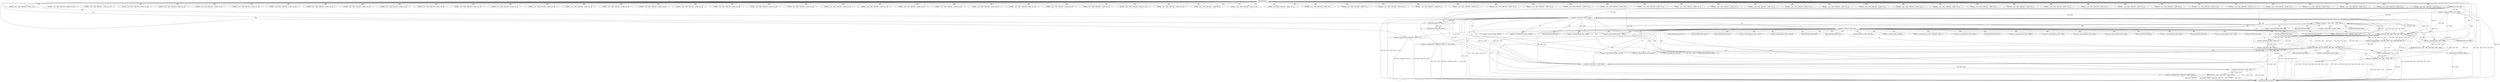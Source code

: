 digraph "FUN1" {  
"8" [label = <(METHOD,FUN1)<SUB>1</SUB>> ]
"248" [label = <(METHOD_RETURN,const char*)<SUB>1</SUB>> ]
"9" [label = <(PARAM,struct VAR1 *VAR2)<SUB>1</SUB>> ]
"13" [label = <(&lt;operator&gt;.assignment,*VAR4 = VAR2-&gt;VAR5)<SUB>4</SUB>> ]
"242" [label = <(RETURN,return VAR2-&gt;VAR5 = VAR4;,return VAR2-&gt;VAR5 = VAR4;)<SUB>53</SUB>> ]
"234" [label = <(&lt;operator&gt;.notEquals,++VAR2-&gt;VAR5 != VAR2-&gt;VAR11)<SUB>47</SUB>> ]
"243" [label = <(&lt;operator&gt;.assignment,VAR2-&gt;VAR5 = VAR4)<SUB>53</SUB>> ]
"235" [label = <(&lt;operator&gt;.preIncrement,++VAR2-&gt;VAR5)<SUB>47</SUB>> ]
"27" [label = <(LITERAL,'',{
		case '':
			
			VAR2-&gt;VAR6.VAR7 = &amp;VAR2-&gt;VA...)<SUB>8</SUB>> ]
"28" [label = <(&lt;operator&gt;.assignment,VAR2-&gt;VAR6.VAR7 = &amp;VAR2-&gt;VAR8[0])<SUB>10</SUB>> ]
"40" [label = <(&lt;operator&gt;.assignment,VAR2-&gt;VAR8[VAR2-&gt;VAR9++] = 0)<SUB>11</SUB>> ]
"50" [label = <(RETURN,return ++VAR2-&gt;VAR5;,return ++VAR2-&gt;VAR5;)<SUB>12</SUB>> ]
"56" [label = <(LITERAL,'',{
		case '':
			
			VAR2-&gt;VAR6.VAR7 = &amp;VAR2-&gt;VA...)<SUB>14</SUB>> ]
"58" [label = <(LITERAL,'',{
		case '':
			
			VAR2-&gt;VAR6.VAR7 = &amp;VAR2-&gt;VA...)<SUB>14</SUB>> ]
"60" [label = <(LITERAL,'',{
		case '':
			
			VAR2-&gt;VAR6.VAR7 = &amp;VAR2-&gt;VA...)<SUB>14</SUB>> ]
"62" [label = <(LITERAL,'',{
		case '':
			
			VAR2-&gt;VAR6.VAR7 = &amp;VAR2-&gt;VA...)<SUB>14</SUB>> ]
"64" [label = <(LITERAL,'',{
		case '':
			
			VAR2-&gt;VAR6.VAR7 = &amp;VAR2-&gt;VA...)<SUB>14</SUB>> ]
"66" [label = <(LITERAL,'',{
		case '':
			
			VAR2-&gt;VAR6.VAR7 = &amp;VAR2-&gt;VA...)<SUB>14</SUB>> ]
"68" [label = <(LITERAL,'',{
		case '':
			
			VAR2-&gt;VAR6.VAR7 = &amp;VAR2-&gt;VA...)<SUB>14</SUB>> ]
"70" [label = <(LITERAL,'',{
		case '':
			
			VAR2-&gt;VAR6.VAR7 = &amp;VAR2-&gt;VA...)<SUB>15</SUB>> ]
"72" [label = <(LITERAL,'',{
		case '':
			
			VAR2-&gt;VAR6.VAR7 = &amp;VAR2-&gt;VA...)<SUB>15</SUB>> ]
"74" [label = <(LITERAL,'',{
		case '':
			
			VAR2-&gt;VAR6.VAR7 = &amp;VAR2-&gt;VA...)<SUB>15</SUB>> ]
"76" [label = <(LITERAL,'',{
		case '':
			
			VAR2-&gt;VAR6.VAR7 = &amp;VAR2-&gt;VA...)<SUB>16</SUB>> ]
"78" [label = <(LITERAL,'',{
		case '':
			
			VAR2-&gt;VAR6.VAR7 = &amp;VAR2-&gt;VA...)<SUB>16</SUB>> ]
"80" [label = <(LITERAL,'',{
		case '':
			
			VAR2-&gt;VAR6.VAR7 = &amp;VAR2-&gt;VA...)<SUB>16</SUB>> ]
"91" [label = <(LITERAL,'',{
		case '':
			
			VAR2-&gt;VAR6.VAR7 = &amp;VAR2-&gt;VA...)<SUB>24</SUB>> ]
"93" [label = <(LITERAL,'',{
		case '':
			
			VAR2-&gt;VAR6.VAR7 = &amp;VAR2-&gt;VA...)<SUB>24</SUB>> ]
"95" [label = <(LITERAL,'',{
		case '':
			
			VAR2-&gt;VAR6.VAR7 = &amp;VAR2-&gt;VA...)<SUB>24</SUB>> ]
"97" [label = <(LITERAL,'',{
		case '':
			
			VAR2-&gt;VAR6.VAR7 = &amp;VAR2-&gt;VA...)<SUB>24</SUB>> ]
"99" [label = <(LITERAL,'',{
		case '':
			
			VAR2-&gt;VAR6.VAR7 = &amp;VAR2-&gt;VA...)<SUB>24</SUB>> ]
"101" [label = <(LITERAL,'',{
		case '':
			
			VAR2-&gt;VAR6.VAR7 = &amp;VAR2-&gt;VA...)<SUB>24</SUB>> ]
"103" [label = <(LITERAL,'',{
		case '':
			
			VAR2-&gt;VAR6.VAR7 = &amp;VAR2-&gt;VA...)<SUB>24</SUB>> ]
"105" [label = <(LITERAL,'',{
		case '':
			
			VAR2-&gt;VAR6.VAR7 = &amp;VAR2-&gt;VA...)<SUB>25</SUB>> ]
"107" [label = <(LITERAL,'',{
		case '':
			
			VAR2-&gt;VAR6.VAR7 = &amp;VAR2-&gt;VA...)<SUB>25</SUB>> ]
"109" [label = <(LITERAL,'',{
		case '':
			
			VAR2-&gt;VAR6.VAR7 = &amp;VAR2-&gt;VA...)<SUB>25</SUB>> ]
"111" [label = <(LITERAL,'',{
		case '':
			
			VAR2-&gt;VAR6.VAR7 = &amp;VAR2-&gt;VA...)<SUB>25</SUB>> ]
"113" [label = <(LITERAL,'',{
		case '':
			
			VAR2-&gt;VAR6.VAR7 = &amp;VAR2-&gt;VA...)<SUB>25</SUB>> ]
"115" [label = <(LITERAL,'',{
		case '':
			
			VAR2-&gt;VAR6.VAR7 = &amp;VAR2-&gt;VA...)<SUB>25</SUB>> ]
"117" [label = <(LITERAL,'',{
		case '':
			
			VAR2-&gt;VAR6.VAR7 = &amp;VAR2-&gt;VA...)<SUB>25</SUB>> ]
"119" [label = <(LITERAL,'',{
		case '':
			
			VAR2-&gt;VAR6.VAR7 = &amp;VAR2-&gt;VA...)<SUB>26</SUB>> ]
"121" [label = <(LITERAL,'',{
		case '':
			
			VAR2-&gt;VAR6.VAR7 = &amp;VAR2-&gt;VA...)<SUB>26</SUB>> ]
"123" [label = <(LITERAL,'',{
		case '':
			
			VAR2-&gt;VAR6.VAR7 = &amp;VAR2-&gt;VA...)<SUB>26</SUB>> ]
"125" [label = <(LITERAL,'',{
		case '':
			
			VAR2-&gt;VAR6.VAR7 = &amp;VAR2-&gt;VA...)<SUB>26</SUB>> ]
"127" [label = <(LITERAL,'',{
		case '':
			
			VAR2-&gt;VAR6.VAR7 = &amp;VAR2-&gt;VA...)<SUB>26</SUB>> ]
"129" [label = <(LITERAL,'',{
		case '':
			
			VAR2-&gt;VAR6.VAR7 = &amp;VAR2-&gt;VA...)<SUB>26</SUB>> ]
"131" [label = <(LITERAL,'',{
		case '':
			
			VAR2-&gt;VAR6.VAR7 = &amp;VAR2-&gt;VA...)<SUB>26</SUB>> ]
"133" [label = <(LITERAL,'',{
		case '':
			
			VAR2-&gt;VAR6.VAR7 = &amp;VAR2-&gt;VA...)<SUB>27</SUB>> ]
"135" [label = <(LITERAL,'',{
		case '':
			
			VAR2-&gt;VAR6.VAR7 = &amp;VAR2-&gt;VA...)<SUB>27</SUB>> ]
"137" [label = <(LITERAL,'',{
		case '':
			
			VAR2-&gt;VAR6.VAR7 = &amp;VAR2-&gt;VA...)<SUB>27</SUB>> ]
"139" [label = <(LITERAL,'',{
		case '':
			
			VAR2-&gt;VAR6.VAR7 = &amp;VAR2-&gt;VA...)<SUB>27</SUB>> ]
"141" [label = <(LITERAL,'',{
		case '':
			
			VAR2-&gt;VAR6.VAR7 = &amp;VAR2-&gt;VA...)<SUB>27</SUB>> ]
"143" [label = <(LITERAL,'',{
		case '':
			
			VAR2-&gt;VAR6.VAR7 = &amp;VAR2-&gt;VA...)<SUB>28</SUB>> ]
"145" [label = <(LITERAL,'',{
		case '':
			
			VAR2-&gt;VAR6.VAR7 = &amp;VAR2-&gt;VA...)<SUB>28</SUB>> ]
"147" [label = <(LITERAL,'',{
		case '':
			
			VAR2-&gt;VAR6.VAR7 = &amp;VAR2-&gt;VA...)<SUB>28</SUB>> ]
"149" [label = <(LITERAL,'',{
		case '':
			
			VAR2-&gt;VAR6.VAR7 = &amp;VAR2-&gt;VA...)<SUB>28</SUB>> ]
"151" [label = <(LITERAL,'',{
		case '':
			
			VAR2-&gt;VAR6.VAR7 = &amp;VAR2-&gt;VA...)<SUB>28</SUB>> ]
"153" [label = <(LITERAL,'',{
		case '':
			
			VAR2-&gt;VAR6.VAR7 = &amp;VAR2-&gt;VA...)<SUB>28</SUB>> ]
"155" [label = <(LITERAL,'',{
		case '':
			
			VAR2-&gt;VAR6.VAR7 = &amp;VAR2-&gt;VA...)<SUB>28</SUB>> ]
"157" [label = <(LITERAL,'',{
		case '':
			
			VAR2-&gt;VAR6.VAR7 = &amp;VAR2-&gt;VA...)<SUB>29</SUB>> ]
"159" [label = <(LITERAL,'',{
		case '':
			
			VAR2-&gt;VAR6.VAR7 = &amp;VAR2-&gt;VA...)<SUB>29</SUB>> ]
"161" [label = <(LITERAL,'',{
		case '':
			
			VAR2-&gt;VAR6.VAR7 = &amp;VAR2-&gt;VA...)<SUB>29</SUB>> ]
"163" [label = <(LITERAL,'',{
		case '':
			
			VAR2-&gt;VAR6.VAR7 = &amp;VAR2-&gt;VA...)<SUB>29</SUB>> ]
"165" [label = <(LITERAL,'',{
		case '':
			
			VAR2-&gt;VAR6.VAR7 = &amp;VAR2-&gt;VA...)<SUB>29</SUB>> ]
"167" [label = <(LITERAL,'',{
		case '':
			
			VAR2-&gt;VAR6.VAR7 = &amp;VAR2-&gt;VA...)<SUB>29</SUB>> ]
"169" [label = <(LITERAL,'',{
		case '':
			
			VAR2-&gt;VAR6.VAR7 = &amp;VAR2-&gt;VA...)<SUB>29</SUB>> ]
"171" [label = <(LITERAL,'',{
		case '':
			
			VAR2-&gt;VAR6.VAR7 = &amp;VAR2-&gt;VA...)<SUB>30</SUB>> ]
"173" [label = <(LITERAL,'',{
		case '':
			
			VAR2-&gt;VAR6.VAR7 = &amp;VAR2-&gt;VA...)<SUB>30</SUB>> ]
"175" [label = <(LITERAL,'',{
		case '':
			
			VAR2-&gt;VAR6.VAR7 = &amp;VAR2-&gt;VA...)<SUB>30</SUB>> ]
"177" [label = <(LITERAL,'',{
		case '':
			
			VAR2-&gt;VAR6.VAR7 = &amp;VAR2-&gt;VA...)<SUB>30</SUB>> ]
"179" [label = <(LITERAL,'',{
		case '':
			
			VAR2-&gt;VAR6.VAR7 = &amp;VAR2-&gt;VA...)<SUB>30</SUB>> ]
"181" [label = <(LITERAL,'',{
		case '':
			
			VAR2-&gt;VAR6.VAR7 = &amp;VAR2-&gt;VA...)<SUB>30</SUB>> ]
"183" [label = <(LITERAL,'',{
		case '':
			
			VAR2-&gt;VAR6.VAR7 = &amp;VAR2-&gt;VA...)<SUB>30</SUB>> ]
"185" [label = <(LITERAL,'',{
		case '':
			
			VAR2-&gt;VAR6.VAR7 = &amp;VAR2-&gt;VA...)<SUB>31</SUB>> ]
"187" [label = <(LITERAL,'',{
		case '':
			
			VAR2-&gt;VAR6.VAR7 = &amp;VAR2-&gt;VA...)<SUB>31</SUB>> ]
"189" [label = <(LITERAL,'',{
		case '':
			
			VAR2-&gt;VAR6.VAR7 = &amp;VAR2-&gt;VA...)<SUB>31</SUB>> ]
"191" [label = <(LITERAL,'',{
		case '':
			
			VAR2-&gt;VAR6.VAR7 = &amp;VAR2-&gt;VA...)<SUB>31</SUB>> ]
"193" [label = <(LITERAL,'',{
		case '':
			
			VAR2-&gt;VAR6.VAR7 = &amp;VAR2-&gt;VA...)<SUB>31</SUB>> ]
"194" [label = <(&lt;operator&gt;.assignment,VAR2-&gt;VAR8[VAR2-&gt;VAR9++] = *VAR2-&gt;VAR5)<SUB>33</SUB>> ]
"227" [label = <(&lt;operator&gt;.assignmentPlus,VAR2-&gt;VAR5 += VAR3 - 1)<SUB>45</SUB>> ]
"51" [label = <(&lt;operator&gt;.preIncrement,++VAR2-&gt;VAR5)<SUB>12</SUB>> ]
"82" [label = <(&lt;operator&gt;.equals,VAR2-&gt;VAR5 == VAR4)<SUB>17</SUB>> ]
"210" [label = <(&lt;operator&gt;.logicalNot,!(VAR3 = FUN2(VAR2, VAR10, VAR2-&gt;VAR5, VAR2-&gt;VA...)<SUB>37</SUB>> ]
"88" [label = <(RETURN,return VAR4;,return VAR4;)<SUB>19</SUB>> ]
"225" [label = <(RETURN,return VAR4;,return VAR4;)<SUB>41</SUB>> ]
"231" [label = <(&lt;operator&gt;.subtraction,VAR3 - 1)<SUB>45</SUB>> ]
"45" [label = <(&lt;operator&gt;.postIncrement,VAR2-&gt;VAR9++)<SUB>11</SUB>> ]
"89" [label = <(IDENTIFIER,VAR4,return VAR4;)<SUB>19</SUB>> ]
"199" [label = <(&lt;operator&gt;.postIncrement,VAR2-&gt;VAR9++)<SUB>33</SUB>> ]
"211" [label = <(&lt;operator&gt;.assignment,VAR3 = FUN2(VAR2, VAR10, VAR2-&gt;VAR5, VAR2-&gt;VAR1...)<SUB>37</SUB>> ]
"226" [label = <(IDENTIFIER,VAR4,return VAR4;)<SUB>41</SUB>> ]
"213" [label = <(FUN2,FUN2(VAR2, VAR10, VAR2-&gt;VAR5, VAR2-&gt;VAR11, VAR4...)<SUB>37</SUB>> ]
"239" [label = <(&lt;operator&gt;.indirectFieldAccess,VAR2-&gt;VAR11)<SUB>47</SUB>> ]
"244" [label = <(&lt;operator&gt;.indirectFieldAccess,VAR2-&gt;VAR5)<SUB>53</SUB>> ]
"21" [label = <(&lt;operator&gt;.indirection,*VAR2-&gt;VAR5)<SUB>7</SUB>> ]
"236" [label = <(&lt;operator&gt;.indirectFieldAccess,VAR2-&gt;VAR5)<SUB>47</SUB>> ]
"241" [label = <(FIELD_IDENTIFIER,VAR11,VAR11)<SUB>47</SUB>> ]
"246" [label = <(FIELD_IDENTIFIER,VAR5,VAR5)<SUB>53</SUB>> ]
"22" [label = <(&lt;operator&gt;.indirectFieldAccess,VAR2-&gt;VAR5)<SUB>7</SUB>> ]
"238" [label = <(FIELD_IDENTIFIER,VAR5,VAR5)<SUB>47</SUB>> ]
"24" [label = <(FIELD_IDENTIFIER,VAR5,VAR5)<SUB>7</SUB>> ]
"29" [label = <(&lt;operator&gt;.fieldAccess,VAR2-&gt;VAR6.VAR7)<SUB>10</SUB>> ]
"34" [label = <(&lt;operator&gt;.addressOf,&amp;VAR2-&gt;VAR8[0])<SUB>10</SUB>> ]
"41" [label = <(&lt;operator&gt;.indirectIndexAccess,VAR2-&gt;VAR8[VAR2-&gt;VAR9++])<SUB>11</SUB>> ]
"195" [label = <(&lt;operator&gt;.indirectIndexAccess,VAR2-&gt;VAR8[VAR2-&gt;VAR9++])<SUB>33</SUB>> ]
"203" [label = <(&lt;operator&gt;.indirection,*VAR2-&gt;VAR5)<SUB>33</SUB>> ]
"228" [label = <(&lt;operator&gt;.indirectFieldAccess,VAR2-&gt;VAR5)<SUB>45</SUB>> ]
"30" [label = <(&lt;operator&gt;.indirectFieldAccess,VAR2-&gt;VAR6)<SUB>10</SUB>> ]
"33" [label = <(FIELD_IDENTIFIER,VAR7,VAR7)<SUB>10</SUB>> ]
"35" [label = <(&lt;operator&gt;.indirectIndexAccess,VAR2-&gt;VAR8[0])<SUB>10</SUB>> ]
"42" [label = <(&lt;operator&gt;.indirectFieldAccess,VAR2-&gt;VAR8)<SUB>11</SUB>> ]
"52" [label = <(&lt;operator&gt;.indirectFieldAccess,VAR2-&gt;VAR5)<SUB>12</SUB>> ]
"83" [label = <(&lt;operator&gt;.indirectFieldAccess,VAR2-&gt;VAR5)<SUB>17</SUB>> ]
"196" [label = <(&lt;operator&gt;.indirectFieldAccess,VAR2-&gt;VAR8)<SUB>33</SUB>> ]
"204" [label = <(&lt;operator&gt;.indirectFieldAccess,VAR2-&gt;VAR5)<SUB>33</SUB>> ]
"230" [label = <(FIELD_IDENTIFIER,VAR5,VAR5)<SUB>45</SUB>> ]
"32" [label = <(FIELD_IDENTIFIER,VAR6,VAR6)<SUB>10</SUB>> ]
"36" [label = <(&lt;operator&gt;.indirectFieldAccess,VAR2-&gt;VAR8)<SUB>10</SUB>> ]
"44" [label = <(FIELD_IDENTIFIER,VAR8,VAR8)<SUB>11</SUB>> ]
"46" [label = <(&lt;operator&gt;.indirectFieldAccess,VAR2-&gt;VAR9)<SUB>11</SUB>> ]
"54" [label = <(FIELD_IDENTIFIER,VAR5,VAR5)<SUB>12</SUB>> ]
"85" [label = <(FIELD_IDENTIFIER,VAR5,VAR5)<SUB>17</SUB>> ]
"198" [label = <(FIELD_IDENTIFIER,VAR8,VAR8)<SUB>33</SUB>> ]
"200" [label = <(&lt;operator&gt;.indirectFieldAccess,VAR2-&gt;VAR9)<SUB>33</SUB>> ]
"206" [label = <(FIELD_IDENTIFIER,VAR5,VAR5)<SUB>33</SUB>> ]
"38" [label = <(FIELD_IDENTIFIER,VAR8,VAR8)<SUB>10</SUB>> ]
"48" [label = <(FIELD_IDENTIFIER,VAR9,VAR9)<SUB>11</SUB>> ]
"202" [label = <(FIELD_IDENTIFIER,VAR9,VAR9)<SUB>33</SUB>> ]
"216" [label = <(&lt;operator&gt;.indirectFieldAccess,VAR2-&gt;VAR5)<SUB>37</SUB>> ]
"219" [label = <(&lt;operator&gt;.indirectFieldAccess,VAR2-&gt;VAR11)<SUB>37</SUB>> ]
"218" [label = <(FIELD_IDENTIFIER,VAR5,VAR5)<SUB>37</SUB>> ]
"221" [label = <(FIELD_IDENTIFIER,VAR11,VAR11)<SUB>37</SUB>> ]
  "88" -> "248"  [ label = "DDG: &lt;RET&gt;"] 
  "225" -> "248"  [ label = "DDG: &lt;RET&gt;"] 
  "242" -> "248"  [ label = "DDG: &lt;RET&gt;"] 
  "50" -> "248"  [ label = "DDG: &lt;RET&gt;"] 
  "9" -> "248"  [ label = "DDG: VAR2"] 
  "13" -> "248"  [ label = "DDG: VAR4"] 
  "13" -> "248"  [ label = "DDG: *VAR4 = VAR2-&gt;VAR5"] 
  "213" -> "248"  [ label = "DDG: VAR2"] 
  "213" -> "248"  [ label = "DDG: VAR4"] 
  "211" -> "248"  [ label = "DDG: FUN2(VAR2, VAR10, VAR2-&gt;VAR5, VAR2-&gt;VAR11, VAR4, 1)"] 
  "210" -> "248"  [ label = "DDG: VAR3 = FUN2(VAR2, VAR10, VAR2-&gt;VAR5, VAR2-&gt;VAR11, VAR4, 1)"] 
  "210" -> "248"  [ label = "DDG: !(VAR3 = FUN2(VAR2, VAR10, VAR2-&gt;VAR5, VAR2-&gt;VAR11, VAR4, 1))"] 
  "231" -> "248"  [ label = "DDG: VAR3"] 
  "227" -> "248"  [ label = "DDG: VAR3 - 1"] 
  "227" -> "248"  [ label = "DDG: VAR2-&gt;VAR5 += VAR3 - 1"] 
  "82" -> "248"  [ label = "DDG: VAR4"] 
  "82" -> "248"  [ label = "DDG: VAR2-&gt;VAR5 == VAR4"] 
  "194" -> "248"  [ label = "DDG: *VAR2-&gt;VAR5"] 
  "194" -> "248"  [ label = "DDG: VAR2-&gt;VAR8[VAR2-&gt;VAR9++] = *VAR2-&gt;VAR5"] 
  "234" -> "248"  [ label = "DDG: VAR2-&gt;VAR11"] 
  "234" -> "248"  [ label = "DDG: ++VAR2-&gt;VAR5 != VAR2-&gt;VAR11"] 
  "28" -> "248"  [ label = "DDG: VAR2-&gt;VAR6.VAR7"] 
  "28" -> "248"  [ label = "DDG: &amp;VAR2-&gt;VAR8[0]"] 
  "28" -> "248"  [ label = "DDG: VAR2-&gt;VAR6.VAR7 = &amp;VAR2-&gt;VAR8[0]"] 
  "45" -> "248"  [ label = "DDG: VAR2-&gt;VAR9"] 
  "40" -> "248"  [ label = "DDG: VAR2-&gt;VAR8[VAR2-&gt;VAR9++]"] 
  "40" -> "248"  [ label = "DDG: VAR2-&gt;VAR8[VAR2-&gt;VAR9++] = 0"] 
  "51" -> "248"  [ label = "DDG: VAR2-&gt;VAR5"] 
  "51" -> "248"  [ label = "DDG: ++VAR2-&gt;VAR5"] 
  "213" -> "248"  [ label = "DDG: VAR10"] 
  "8" -> "9"  [ label = "DDG: "] 
  "9" -> "13"  [ label = "DDG: VAR2"] 
  "243" -> "242"  [ label = "DDG: VAR2-&gt;VAR5 = VAR4"] 
  "13" -> "243"  [ label = "DDG: VAR4"] 
  "213" -> "243"  [ label = "DDG: VAR4"] 
  "82" -> "243"  [ label = "DDG: VAR4"] 
  "8" -> "243"  [ label = "DDG: "] 
  "235" -> "234"  [ label = "DDG: VAR2-&gt;VAR5"] 
  "9" -> "234"  [ label = "DDG: VAR2"] 
  "213" -> "234"  [ label = "DDG: VAR2"] 
  "213" -> "234"  [ label = "DDG: VAR2-&gt;VAR11"] 
  "9" -> "235"  [ label = "DDG: VAR2"] 
  "213" -> "235"  [ label = "DDG: VAR2"] 
  "227" -> "235"  [ label = "DDG: VAR2-&gt;VAR5"] 
  "82" -> "235"  [ label = "DDG: VAR2-&gt;VAR5"] 
  "8" -> "27"  [ label = "DDG: "] 
  "8" -> "40"  [ label = "DDG: "] 
  "51" -> "50"  [ label = "DDG: ++VAR2-&gt;VAR5"] 
  "8" -> "56"  [ label = "DDG: "] 
  "8" -> "58"  [ label = "DDG: "] 
  "8" -> "60"  [ label = "DDG: "] 
  "8" -> "62"  [ label = "DDG: "] 
  "8" -> "64"  [ label = "DDG: "] 
  "8" -> "66"  [ label = "DDG: "] 
  "8" -> "68"  [ label = "DDG: "] 
  "8" -> "70"  [ label = "DDG: "] 
  "8" -> "72"  [ label = "DDG: "] 
  "8" -> "74"  [ label = "DDG: "] 
  "8" -> "76"  [ label = "DDG: "] 
  "8" -> "78"  [ label = "DDG: "] 
  "8" -> "80"  [ label = "DDG: "] 
  "8" -> "91"  [ label = "DDG: "] 
  "8" -> "93"  [ label = "DDG: "] 
  "8" -> "95"  [ label = "DDG: "] 
  "8" -> "97"  [ label = "DDG: "] 
  "8" -> "99"  [ label = "DDG: "] 
  "8" -> "101"  [ label = "DDG: "] 
  "8" -> "103"  [ label = "DDG: "] 
  "8" -> "105"  [ label = "DDG: "] 
  "8" -> "107"  [ label = "DDG: "] 
  "8" -> "109"  [ label = "DDG: "] 
  "8" -> "111"  [ label = "DDG: "] 
  "8" -> "113"  [ label = "DDG: "] 
  "8" -> "115"  [ label = "DDG: "] 
  "8" -> "117"  [ label = "DDG: "] 
  "8" -> "119"  [ label = "DDG: "] 
  "8" -> "121"  [ label = "DDG: "] 
  "8" -> "123"  [ label = "DDG: "] 
  "8" -> "125"  [ label = "DDG: "] 
  "8" -> "127"  [ label = "DDG: "] 
  "8" -> "129"  [ label = "DDG: "] 
  "8" -> "131"  [ label = "DDG: "] 
  "8" -> "133"  [ label = "DDG: "] 
  "8" -> "135"  [ label = "DDG: "] 
  "8" -> "137"  [ label = "DDG: "] 
  "8" -> "139"  [ label = "DDG: "] 
  "8" -> "141"  [ label = "DDG: "] 
  "8" -> "143"  [ label = "DDG: "] 
  "8" -> "145"  [ label = "DDG: "] 
  "8" -> "147"  [ label = "DDG: "] 
  "8" -> "149"  [ label = "DDG: "] 
  "8" -> "151"  [ label = "DDG: "] 
  "8" -> "153"  [ label = "DDG: "] 
  "8" -> "155"  [ label = "DDG: "] 
  "8" -> "157"  [ label = "DDG: "] 
  "8" -> "159"  [ label = "DDG: "] 
  "8" -> "161"  [ label = "DDG: "] 
  "8" -> "163"  [ label = "DDG: "] 
  "8" -> "165"  [ label = "DDG: "] 
  "8" -> "167"  [ label = "DDG: "] 
  "8" -> "169"  [ label = "DDG: "] 
  "8" -> "171"  [ label = "DDG: "] 
  "8" -> "173"  [ label = "DDG: "] 
  "8" -> "175"  [ label = "DDG: "] 
  "8" -> "177"  [ label = "DDG: "] 
  "8" -> "179"  [ label = "DDG: "] 
  "8" -> "181"  [ label = "DDG: "] 
  "8" -> "183"  [ label = "DDG: "] 
  "8" -> "185"  [ label = "DDG: "] 
  "8" -> "187"  [ label = "DDG: "] 
  "8" -> "189"  [ label = "DDG: "] 
  "8" -> "191"  [ label = "DDG: "] 
  "8" -> "193"  [ label = "DDG: "] 
  "231" -> "227"  [ label = "DDG: VAR3"] 
  "231" -> "227"  [ label = "DDG: 1"] 
  "213" -> "227"  [ label = "DDG: VAR2"] 
  "213" -> "227"  [ label = "DDG: VAR2-&gt;VAR5"] 
  "9" -> "51"  [ label = "DDG: VAR2"] 
  "213" -> "51"  [ label = "DDG: VAR2"] 
  "235" -> "51"  [ label = "DDG: VAR2-&gt;VAR5"] 
  "9" -> "82"  [ label = "DDG: VAR2"] 
  "213" -> "82"  [ label = "DDG: VAR2"] 
  "235" -> "82"  [ label = "DDG: VAR2-&gt;VAR5"] 
  "13" -> "82"  [ label = "DDG: VAR4"] 
  "213" -> "82"  [ label = "DDG: VAR4"] 
  "8" -> "82"  [ label = "DDG: "] 
  "89" -> "88"  [ label = "DDG: VAR4"] 
  "211" -> "210"  [ label = "DDG: VAR3"] 
  "213" -> "210"  [ label = "DDG: VAR2-&gt;VAR5"] 
  "213" -> "210"  [ label = "DDG: 1"] 
  "213" -> "210"  [ label = "DDG: VAR2-&gt;VAR11"] 
  "213" -> "210"  [ label = "DDG: VAR2"] 
  "213" -> "210"  [ label = "DDG: VAR10"] 
  "213" -> "210"  [ label = "DDG: VAR4"] 
  "226" -> "225"  [ label = "DDG: VAR4"] 
  "211" -> "231"  [ label = "DDG: VAR3"] 
  "8" -> "231"  [ label = "DDG: "] 
  "9" -> "45"  [ label = "DDG: VAR2"] 
  "213" -> "45"  [ label = "DDG: VAR2"] 
  "199" -> "45"  [ label = "DDG: VAR2-&gt;VAR9"] 
  "82" -> "89"  [ label = "DDG: VAR4"] 
  "8" -> "89"  [ label = "DDG: "] 
  "9" -> "199"  [ label = "DDG: VAR2"] 
  "213" -> "199"  [ label = "DDG: VAR2"] 
  "213" -> "211"  [ label = "DDG: VAR2-&gt;VAR5"] 
  "213" -> "211"  [ label = "DDG: 1"] 
  "213" -> "211"  [ label = "DDG: VAR2-&gt;VAR11"] 
  "213" -> "211"  [ label = "DDG: VAR2"] 
  "213" -> "211"  [ label = "DDG: VAR10"] 
  "213" -> "211"  [ label = "DDG: VAR4"] 
  "213" -> "226"  [ label = "DDG: VAR4"] 
  "8" -> "226"  [ label = "DDG: "] 
  "9" -> "213"  [ label = "DDG: VAR2"] 
  "199" -> "213"  [ label = "DDG: VAR2-&gt;VAR9"] 
  "235" -> "213"  [ label = "DDG: VAR2-&gt;VAR5"] 
  "234" -> "213"  [ label = "DDG: VAR2-&gt;VAR11"] 
  "8" -> "213"  [ label = "DDG: "] 
  "13" -> "213"  [ label = "DDG: VAR4"] 
  "82" -> "213"  [ label = "DDG: VAR4"] 
  "234" -> "21"  [ label = "CDG: "] 
  "234" -> "243"  [ label = "CDG: "] 
  "234" -> "242"  [ label = "CDG: "] 
  "234" -> "244"  [ label = "CDG: "] 
  "234" -> "246"  [ label = "CDG: "] 
  "234" -> "24"  [ label = "CDG: "] 
  "234" -> "22"  [ label = "CDG: "] 
  "21" -> "30"  [ label = "CDG: "] 
  "21" -> "34"  [ label = "CDG: "] 
  "21" -> "42"  [ label = "CDG: "] 
  "21" -> "52"  [ label = "CDG: "] 
  "21" -> "38"  [ label = "CDG: "] 
  "21" -> "196"  [ label = "CDG: "] 
  "21" -> "213"  [ label = "CDG: "] 
  "21" -> "40"  [ label = "CDG: "] 
  "21" -> "204"  [ label = "CDG: "] 
  "21" -> "50"  [ label = "CDG: "] 
  "21" -> "206"  [ label = "CDG: "] 
  "21" -> "195"  [ label = "CDG: "] 
  "21" -> "238"  [ label = "CDG: "] 
  "21" -> "54"  [ label = "CDG: "] 
  "21" -> "36"  [ label = "CDG: "] 
  "21" -> "194"  [ label = "CDG: "] 
  "21" -> "202"  [ label = "CDG: "] 
  "21" -> "48"  [ label = "CDG: "] 
  "21" -> "28"  [ label = "CDG: "] 
  "21" -> "236"  [ label = "CDG: "] 
  "21" -> "200"  [ label = "CDG: "] 
  "21" -> "29"  [ label = "CDG: "] 
  "21" -> "199"  [ label = "CDG: "] 
  "21" -> "241"  [ label = "CDG: "] 
  "21" -> "41"  [ label = "CDG: "] 
  "21" -> "216"  [ label = "CDG: "] 
  "21" -> "51"  [ label = "CDG: "] 
  "21" -> "85"  [ label = "CDG: "] 
  "21" -> "198"  [ label = "CDG: "] 
  "21" -> "44"  [ label = "CDG: "] 
  "21" -> "35"  [ label = "CDG: "] 
  "21" -> "33"  [ label = "CDG: "] 
  "21" -> "221"  [ label = "CDG: "] 
  "21" -> "239"  [ label = "CDG: "] 
  "21" -> "32"  [ label = "CDG: "] 
  "21" -> "235"  [ label = "CDG: "] 
  "21" -> "46"  [ label = "CDG: "] 
  "21" -> "210"  [ label = "CDG: "] 
  "21" -> "45"  [ label = "CDG: "] 
  "21" -> "82"  [ label = "CDG: "] 
  "21" -> "234"  [ label = "CDG: "] 
  "21" -> "83"  [ label = "CDG: "] 
  "21" -> "211"  [ label = "CDG: "] 
  "21" -> "203"  [ label = "CDG: "] 
  "21" -> "218"  [ label = "CDG: "] 
  "21" -> "219"  [ label = "CDG: "] 
  "82" -> "196"  [ label = "CDG: "] 
  "82" -> "204"  [ label = "CDG: "] 
  "82" -> "206"  [ label = "CDG: "] 
  "82" -> "195"  [ label = "CDG: "] 
  "82" -> "238"  [ label = "CDG: "] 
  "82" -> "194"  [ label = "CDG: "] 
  "82" -> "88"  [ label = "CDG: "] 
  "82" -> "202"  [ label = "CDG: "] 
  "82" -> "236"  [ label = "CDG: "] 
  "82" -> "200"  [ label = "CDG: "] 
  "82" -> "199"  [ label = "CDG: "] 
  "82" -> "241"  [ label = "CDG: "] 
  "82" -> "198"  [ label = "CDG: "] 
  "82" -> "239"  [ label = "CDG: "] 
  "82" -> "235"  [ label = "CDG: "] 
  "82" -> "234"  [ label = "CDG: "] 
  "82" -> "203"  [ label = "CDG: "] 
  "210" -> "230"  [ label = "CDG: "] 
  "210" -> "228"  [ label = "CDG: "] 
  "210" -> "238"  [ label = "CDG: "] 
  "210" -> "236"  [ label = "CDG: "] 
  "210" -> "241"  [ label = "CDG: "] 
  "210" -> "227"  [ label = "CDG: "] 
  "210" -> "225"  [ label = "CDG: "] 
  "210" -> "231"  [ label = "CDG: "] 
  "210" -> "239"  [ label = "CDG: "] 
  "210" -> "235"  [ label = "CDG: "] 
  "210" -> "234"  [ label = "CDG: "] 
}

